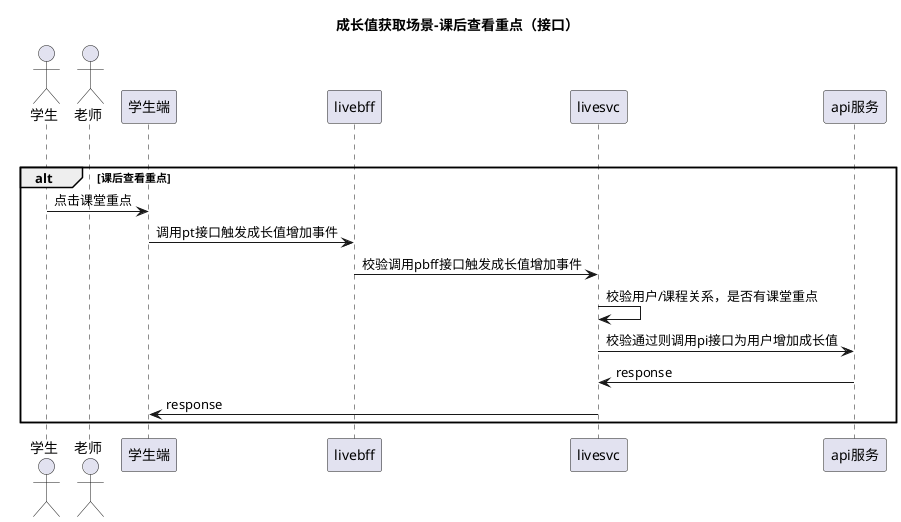 
@startuml
title 成长值获取场景-课后查看重点（接口）

alt
actor 学生
actor 老师

alt 课后查看重点
学生 -> 学生端: 点击课堂重点
学生端 -> livebff: 调用pt接口触发成长值增加事件
livebff -> livesvc: 校验调用pbff接口触发成长值增加事件
livesvc -> livesvc: 校验用户/课程关系，是否有课堂重点
livesvc -> api服务: 校验通过则调用pi接口为用户增加成长值
api服务 -> livesvc: response
livesvc -> 学生端: response
end

@enduml